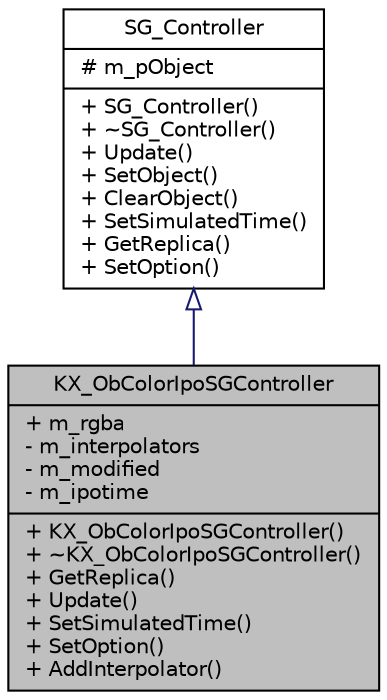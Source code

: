 digraph G
{
  edge [fontname="Helvetica",fontsize="10",labelfontname="Helvetica",labelfontsize="10"];
  node [fontname="Helvetica",fontsize="10",shape=record];
  Node1 [label="{KX_ObColorIpoSGController\n|+ m_rgba\l- m_interpolators\l- m_modified\l- m_ipotime\l|+ KX_ObColorIpoSGController()\l+ ~KX_ObColorIpoSGController()\l+ GetReplica()\l+ Update()\l+ SetSimulatedTime()\l+ SetOption()\l+ AddInterpolator()\l}",height=0.2,width=0.4,color="black", fillcolor="grey75", style="filled" fontcolor="black"];
  Node2 -> Node1 [dir=back,color="midnightblue",fontsize="10",style="solid",arrowtail="empty",fontname="Helvetica"];
  Node2 [label="{SG_Controller\n|# m_pObject\l|+ SG_Controller()\l+ ~SG_Controller()\l+ Update()\l+ SetObject()\l+ ClearObject()\l+ SetSimulatedTime()\l+ GetReplica()\l+ SetOption()\l}",height=0.2,width=0.4,color="black", fillcolor="white", style="filled",URL="$d6/d9e/classSG__Controller.html"];
}
